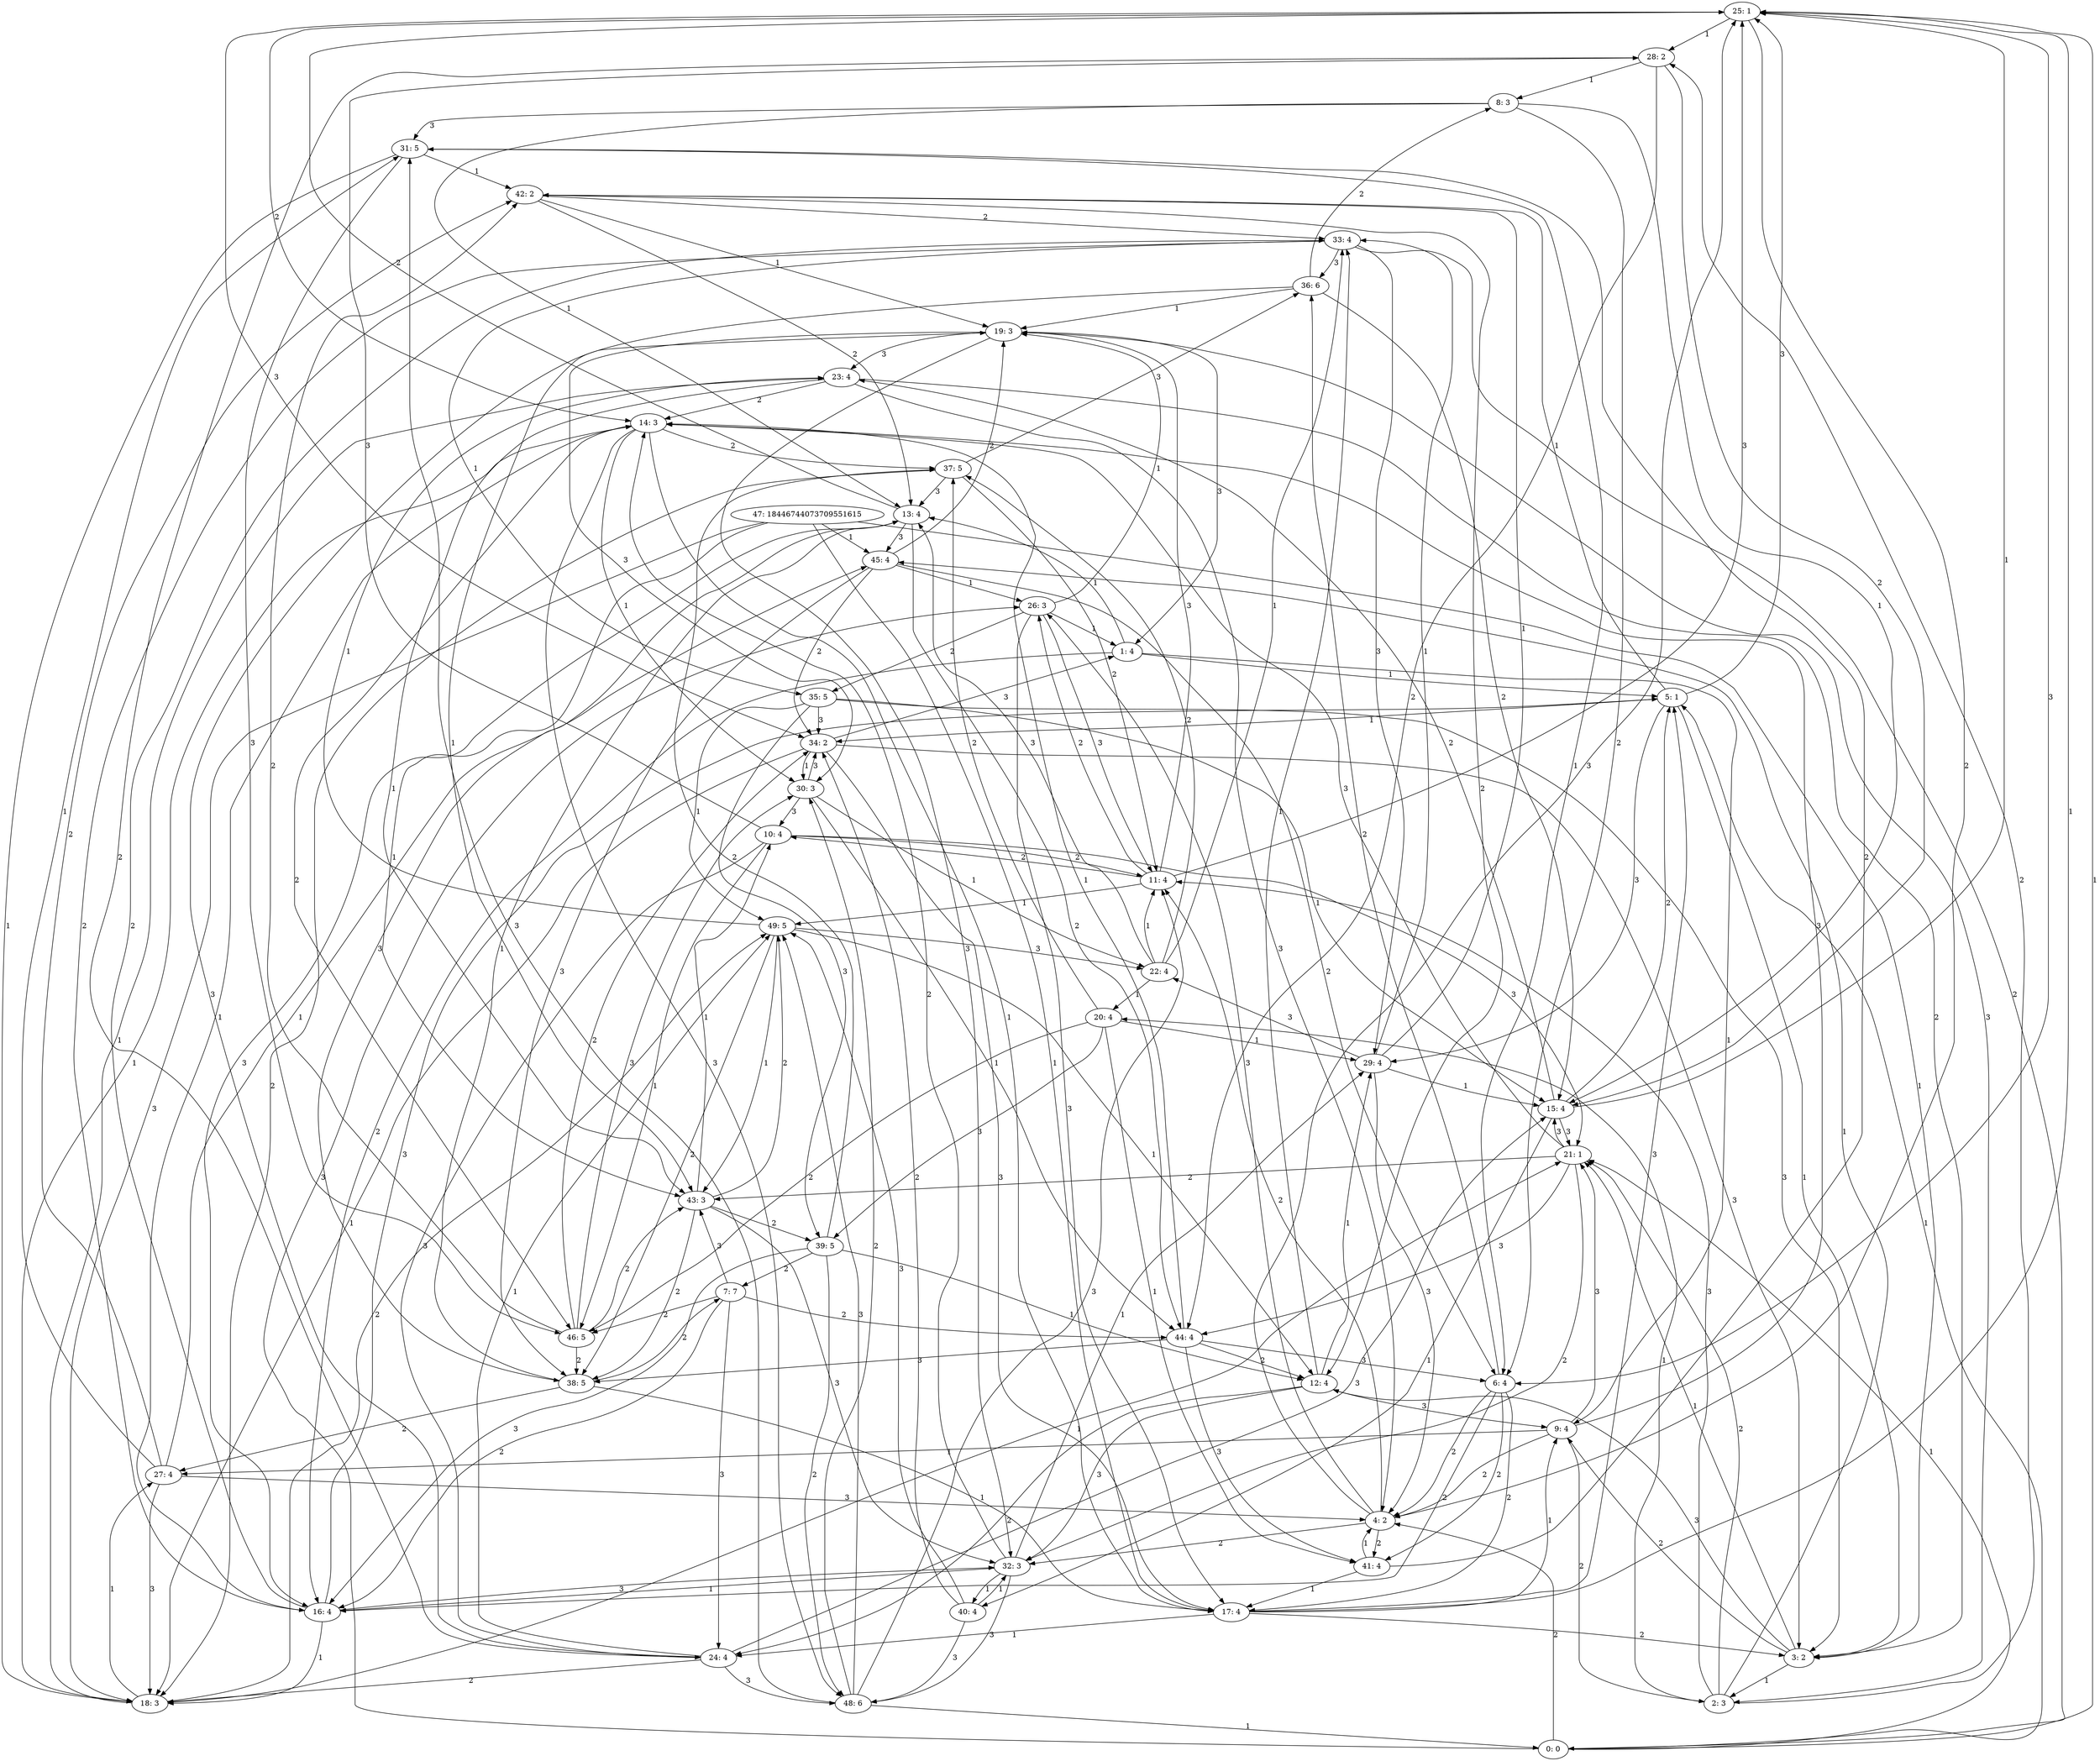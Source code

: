 digraph {
	25 [label="25: 1"][weight="1"]
	23 [label="23: 4"][weight="4"]
	36 [label="36: 6"][weight="6"]
	29 [label="29: 4"][weight="4"]
	31 [label="31: 5"][weight="5"]
	1 [label="1: 4"][weight="4"]
	37 [label="37: 5"][weight="5"]
	2 [label="2: 3"][weight="3"]
	8 [label="8: 3"][weight="3"]
	15 [label="15: 4"][weight="4"]
	27 [label="27: 4"][weight="4"]
	41 [label="41: 4"][weight="4"]
	47 [label="47: 18446744073709551615"][weight="18446744073709551615"]
	0 [label="0: 0"][weight="0"]
	17 [label="17: 4"][weight="4"]
	11 [label="11: 4"][weight="4"]
	10 [label="10: 4"][weight="4"]
	26 [label="26: 3"][weight="3"]
	28 [label="28: 2"][weight="2"]
	14 [label="14: 3"][weight="3"]
	42 [label="42: 2"][weight="2"]
	33 [label="33: 4"][weight="4"]
	44 [label="44: 4"][weight="4"]
	40 [label="40: 4"][weight="4"]
	3 [label="3: 2"][weight="2"]
	7 [label="7: 7"][weight="7"]
	21 [label="21: 1"][weight="1"]
	32 [label="32: 3"][weight="3"]
	43 [label="43: 3"][weight="3"]
	24 [label="24: 4"][weight="4"]
	4 [label="4: 2"][weight="2"]
	5 [label="5: 1"][weight="1"]
	16 [label="16: 4"][weight="4"]
	19 [label="19: 3"][weight="3"]
	49 [label="49: 5"][weight="5"]
	9 [label="9: 4"][weight="4"]
	18 [label="18: 3"][weight="3"]
	20 [label="20: 4"][weight="4"]
	46 [label="46: 5"][weight="5"]
	30 [label="30: 3"][weight="3"]
	38 [label="38: 5"][weight="5"]
	13 [label="13: 4"][weight="4"]
	35 [label="35: 5"][weight="5"]
	48 [label="48: 6"][weight="6"]
	34 [label="34: 2"][weight="2"]
	12 [label="12: 4"][weight="4"]
	6 [label="6: 4"][weight="4"]
	39 [label="39: 5"][weight="5"]
	45 [label="45: 4"][weight="4"]
	22 [label="22: 4"][weight="4"]
	25 -> 4 [label="2"][weight="2"]
	25 -> 6 [label="3"][weight="3"]
	25 -> 28 [label="1"][weight="1"]
	25 -> 14 [label="2"][weight="2"]
	25 -> 34 [label="3"][weight="3"]
	23 -> 3 [label="2"][weight="2"]
	23 -> 4 [label="3"][weight="3"]
	23 -> 43 [label="1"][weight="1"]
	23 -> 14 [label="2"][weight="2"]
	36 -> 8 [label="2"][weight="2"]
	36 -> 15 [label="2"][weight="2"]
	36 -> 43 [label="1"][weight="1"]
	36 -> 19 [label="1"][weight="1"]
	29 -> 22 [label="3"][weight="3"]
	29 -> 33 [label="1"][weight="1"]
	29 -> 4 [label="3"][weight="3"]
	29 -> 42 [label="1"][weight="1"]
	29 -> 15 [label="1"][weight="1"]
	31 -> 6 [label="1"][weight="1"]
	31 -> 46 [label="3"][weight="3"]
	31 -> 42 [label="1"][weight="1"]
	31 -> 18 [label="1"][weight="1"]
	1 -> 16 [label="2"][weight="2"]
	1 -> 13 [label="1"][weight="1"]
	1 -> 9 [label="1"][weight="1"]
	1 -> 5 [label="1"][weight="1"]
	37 -> 11 [label="2"][weight="2"]
	37 -> 36 [label="3"][weight="3"]
	37 -> 13 [label="3"][weight="3"]
	37 -> 18 [label="2"][weight="2"]
	2 -> 11 [label="3"][weight="3"]
	2 -> 20 [label="1"][weight="1"]
	2 -> 45 [label="1"][weight="1"]
	2 -> 21 [label="2"][weight="2"]
	2 -> 28 [label="2"][weight="2"]
	8 -> 31 [label="3"][weight="3"]
	8 -> 13 [label="1"][weight="1"]
	8 -> 15 [label="1"][weight="1"]
	8 -> 6 [label="2"][weight="2"]
	15 -> 21 [label="3"][weight="3"]
	15 -> 5 [label="2"][weight="2"]
	15 -> 25 [label="1"][weight="1"]
	15 -> 40 [label="1"][weight="1"]
	15 -> 23 [label="2"][weight="2"]
	27 -> 31 [label="1"][weight="1"]
	27 -> 42 [label="2"][weight="2"]
	27 -> 4 [label="3"][weight="3"]
	27 -> 18 [label="3"][weight="3"]
	27 -> 45 [label="1"][weight="1"]
	41 -> 31 [label="2"][weight="2"]
	41 -> 4 [label="1"][weight="1"]
	41 -> 17 [label="1"][weight="1"]
	47 -> 17 [label="1"][weight="1"]
	47 -> 43 [label="1"][weight="1"]
	47 -> 18 [label="3"][weight="3"]
	47 -> 45 [label="1"][weight="1"]
	47 -> 3 [label="1"][weight="1"]
	0 -> 25 [label="1"][weight="1"]
	0 -> 21 [label="1"][weight="1"]
	0 -> 4 [label="2"][weight="2"]
	0 -> 5 [label="1"][weight="1"]
	0 -> 26 [label="3"][weight="3"]
	17 -> 3 [label="2"][weight="2"]
	17 -> 25 [label="1"][weight="1"]
	17 -> 24 [label="1"][weight="1"]
	17 -> 5 [label="3"][weight="3"]
	17 -> 9 [label="1"][weight="1"]
	11 -> 10 [label="2"][weight="2"]
	11 -> 25 [label="3"][weight="3"]
	11 -> 26 [label="2"][weight="2"]
	11 -> 49 [label="1"][weight="1"]
	11 -> 19 [label="3"][weight="3"]
	10 -> 46 [label="1"][weight="1"]
	10 -> 21 [label="3"][weight="3"]
	10 -> 24 [label="3"][weight="3"]
	10 -> 28 [label="3"][weight="3"]
	10 -> 11 [label="2"][weight="2"]
	26 -> 19 [label="1"][weight="1"]
	26 -> 1 [label="1"][weight="1"]
	26 -> 17 [label="3"][weight="3"]
	26 -> 11 [label="3"][weight="3"]
	26 -> 35 [label="2"][weight="2"]
	28 -> 15 [label="2"][weight="2"]
	28 -> 24 [label="2"][weight="2"]
	28 -> 44 [label="2"][weight="2"]
	28 -> 8 [label="1"][weight="1"]
	14 -> 30 [label="1"][weight="1"]
	14 -> 46 [label="2"][weight="2"]
	14 -> 37 [label="2"][weight="2"]
	14 -> 48 [label="3"][weight="3"]
	14 -> 17 [label="1"][weight="1"]
	42 -> 13 [label="2"][weight="2"]
	42 -> 19 [label="1"][weight="1"]
	42 -> 12 [label="2"][weight="2"]
	42 -> 33 [label="2"][weight="2"]
	33 -> 16 [label="2"][weight="2"]
	33 -> 29 [label="3"][weight="3"]
	33 -> 36 [label="3"][weight="3"]
	33 -> 35 [label="1"][weight="1"]
	33 -> 0 [label="2"][weight="2"]
	44 -> 14 [label="1"][weight="1"]
	44 -> 12 [label="2"][weight="2"]
	44 -> 38 [label="3"][weight="3"]
	44 -> 6 [label="3"][weight="3"]
	44 -> 41 [label="3"][weight="3"]
	40 -> 48 [label="3"][weight="3"]
	40 -> 32 [label="1"][weight="1"]
	40 -> 49 [label="3"][weight="3"]
	40 -> 34 [label="2"][weight="2"]
	3 -> 12 [label="3"][weight="3"]
	3 -> 21 [label="1"][weight="1"]
	3 -> 9 [label="2"][weight="2"]
	3 -> 2 [label="1"][weight="1"]
	7 -> 16 [label="2"][weight="2"]
	7 -> 44 [label="2"][weight="2"]
	7 -> 24 [label="3"][weight="3"]
	7 -> 43 [label="3"][weight="3"]
	7 -> 46 [label="2"][weight="2"]
	21 -> 44 [label="3"][weight="3"]
	21 -> 43 [label="2"][weight="2"]
	21 -> 32 [label="2"][weight="2"]
	21 -> 14 [label="3"][weight="3"]
	21 -> 15 [label="3"][weight="3"]
	32 -> 48 [label="3"][weight="3"]
	32 -> 29 [label="1"][weight="1"]
	32 -> 40 [label="1"][weight="1"]
	32 -> 14 [label="2"][weight="2"]
	32 -> 16 [label="1"][weight="1"]
	43 -> 32 [label="3"][weight="3"]
	43 -> 49 [label="2"][weight="2"]
	43 -> 38 [label="2"][weight="2"]
	43 -> 10 [label="1"][weight="1"]
	43 -> 39 [label="2"][weight="2"]
	24 -> 48 [label="3"][weight="3"]
	24 -> 19 [label="3"][weight="3"]
	24 -> 15 [label="3"][weight="3"]
	24 -> 49 [label="1"][weight="1"]
	24 -> 18 [label="2"][weight="2"]
	4 -> 41 [label="2"][weight="2"]
	4 -> 11 [label="2"][weight="2"]
	4 -> 25 [label="3"][weight="3"]
	4 -> 32 [label="2"][weight="2"]
	4 -> 26 [label="3"][weight="3"]
	5 -> 29 [label="3"][weight="3"]
	5 -> 3 [label="1"][weight="1"]
	5 -> 25 [label="3"][weight="3"]
	5 -> 42 [label="1"][weight="1"]
	5 -> 34 [label="1"][weight="1"]
	16 -> 18 [label="1"][weight="1"]
	16 -> 32 [label="3"][weight="3"]
	16 -> 14 [label="1"][weight="1"]
	16 -> 33 [label="2"][weight="2"]
	16 -> 5 [label="3"][weight="3"]
	19 -> 23 [label="3"][weight="3"]
	19 -> 1 [label="3"][weight="3"]
	19 -> 2 [label="3"][weight="3"]
	19 -> 32 [label="3"][weight="3"]
	19 -> 30 [label="3"][weight="3"]
	49 -> 38 [label="2"][weight="2"]
	49 -> 22 [label="3"][weight="3"]
	49 -> 23 [label="1"][weight="1"]
	49 -> 12 [label="1"][weight="1"]
	49 -> 43 [label="1"][weight="1"]
	9 -> 21 [label="3"][weight="3"]
	9 -> 14 [label="3"][weight="3"]
	9 -> 4 [label="2"][weight="2"]
	9 -> 27 [label="1"][weight="1"]
	9 -> 2 [label="2"][weight="2"]
	18 -> 23 [label="1"][weight="1"]
	18 -> 14 [label="1"][weight="1"]
	18 -> 21 [label="1"][weight="1"]
	18 -> 27 [label="1"][weight="1"]
	18 -> 49 [label="2"][weight="2"]
	20 -> 39 [label="3"][weight="3"]
	20 -> 37 [label="2"][weight="2"]
	20 -> 46 [label="2"][weight="2"]
	20 -> 41 [label="1"][weight="1"]
	20 -> 29 [label="1"][weight="1"]
	46 -> 34 [label="2"][weight="2"]
	46 -> 30 [label="3"][weight="3"]
	46 -> 42 [label="2"][weight="2"]
	46 -> 38 [label="2"][weight="2"]
	46 -> 43 [label="2"][weight="2"]
	30 -> 44 [label="1"][weight="1"]
	30 -> 22 [label="1"][weight="1"]
	30 -> 34 [label="3"][weight="3"]
	30 -> 10 [label="3"][weight="3"]
	38 -> 27 [label="2"][weight="2"]
	38 -> 7 [label="2"][weight="2"]
	38 -> 17 [label="1"][weight="1"]
	38 -> 13 [label="1"][weight="1"]
	13 -> 16 [label="3"][weight="3"]
	13 -> 44 [label="2"][weight="2"]
	13 -> 38 [label="3"][weight="3"]
	13 -> 45 [label="3"][weight="3"]
	13 -> 25 [label="2"][weight="2"]
	35 -> 49 [label="1"][weight="1"]
	35 -> 39 [label="3"][weight="3"]
	35 -> 15 [label="1"][weight="1"]
	35 -> 34 [label="3"][weight="3"]
	35 -> 3 [label="3"][weight="3"]
	48 -> 30 [label="2"][weight="2"]
	48 -> 0 [label="1"][weight="1"]
	48 -> 11 [label="3"][weight="3"]
	48 -> 31 [label="3"][weight="3"]
	48 -> 49 [label="3"][weight="3"]
	34 -> 30 [label="1"][weight="1"]
	34 -> 1 [label="3"][weight="3"]
	34 -> 17 [label="3"][weight="3"]
	34 -> 18 [label="1"][weight="1"]
	34 -> 3 [label="3"][weight="3"]
	12 -> 32 [label="3"][weight="3"]
	12 -> 33 [label="1"][weight="1"]
	12 -> 24 [label="2"][weight="2"]
	12 -> 29 [label="1"][weight="1"]
	12 -> 9 [label="3"][weight="3"]
	6 -> 41 [label="2"][weight="2"]
	6 -> 36 [label="2"][weight="2"]
	6 -> 16 [label="2"][weight="2"]
	6 -> 4 [label="2"][weight="2"]
	6 -> 17 [label="2"][weight="2"]
	39 -> 16 [label="3"][weight="3"]
	39 -> 7 [label="2"][weight="2"]
	39 -> 37 [label="2"][weight="2"]
	39 -> 48 [label="2"][weight="2"]
	39 -> 12 [label="1"][weight="1"]
	45 -> 6 [label="2"][weight="2"]
	45 -> 38 [label="3"][weight="3"]
	45 -> 19 [label="2"][weight="2"]
	45 -> 34 [label="2"][weight="2"]
	45 -> 26 [label="1"][weight="1"]
	22 -> 13 [label="3"][weight="3"]
	22 -> 11 [label="1"][weight="1"]
	22 -> 33 [label="1"][weight="1"]
	22 -> 20 [label="1"][weight="1"]
	22 -> 37 [label="2"][weight="2"]
}